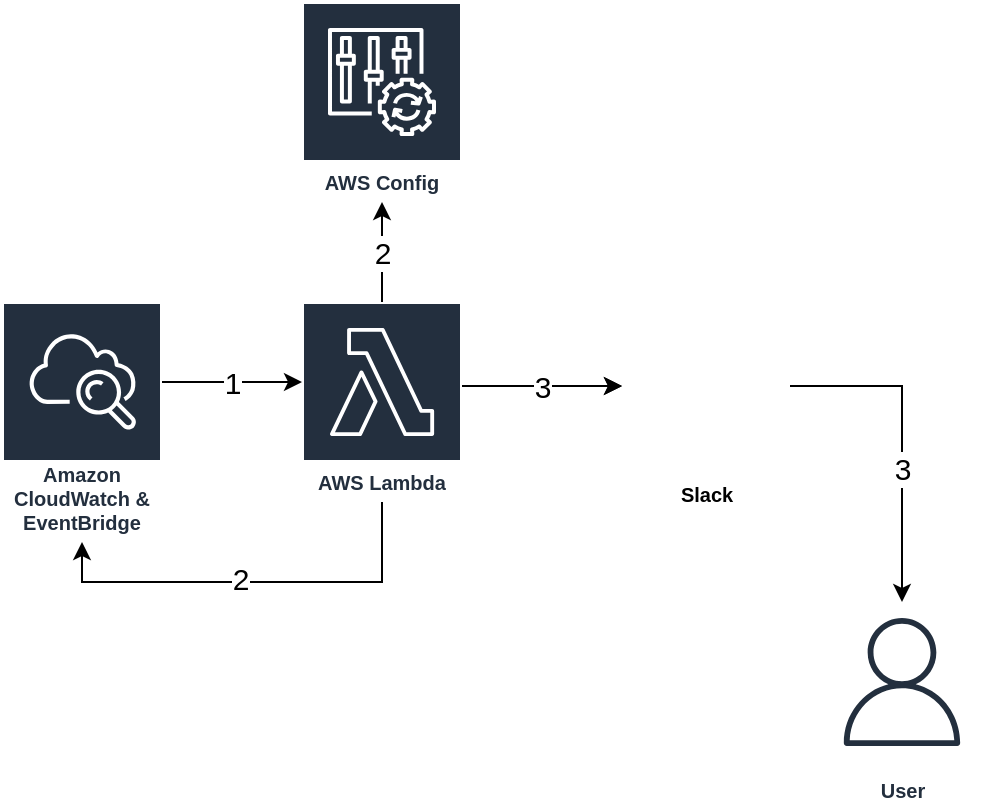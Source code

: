 <mxfile version="13.8.2" type="device"><diagram id="b-jy301zKH-mHT2R7b2T" name="Page-1"><mxGraphModel dx="946" dy="518" grid="1" gridSize="10" guides="1" tooltips="1" connect="1" arrows="1" fold="1" page="1" pageScale="1" pageWidth="827" pageHeight="1169" math="0" shadow="0"><root><mxCell id="0"/><mxCell id="1" parent="0"/><mxCell id="PTp1e4wCcJD--tnBEITa-4" value="4" style="edgeStyle=orthogonalEdgeStyle;rounded=0;orthogonalLoop=1;jettySize=auto;html=1;startArrow=none;startFill=0;fontSize=15;entryX=0;entryY=0.5;entryDx=0;entryDy=0;fontStyle=0" parent="1" source="PTp1e4wCcJD--tnBEITa-5" target="PTp1e4wCcJD--tnBEITa-20" edge="1"><mxGeometry relative="1" as="geometry"><mxPoint x="520" y="290" as="targetPoint"/><Array as="points"><mxPoint x="450" y="282"/><mxPoint x="450" y="282"/></Array></mxGeometry></mxCell><mxCell id="PTp1e4wCcJD--tnBEITa-5" value="AWS Lambda" style="outlineConnect=0;fontColor=#232F3E;gradientColor=none;strokeColor=#ffffff;fillColor=#232F3E;dashed=0;verticalLabelPosition=middle;verticalAlign=bottom;align=center;html=1;whiteSpace=wrap;fontSize=10;fontStyle=1;spacing=3;shape=mxgraph.aws4.productIcon;prIcon=mxgraph.aws4.lambda;" parent="1" vertex="1"><mxGeometry x="350" y="240" width="80" height="100" as="geometry"/></mxCell><mxCell id="PTp1e4wCcJD--tnBEITa-20" value="&lt;font size=&quot;1&quot; color=&quot;#000000&quot;&gt;&lt;b style=&quot;background-color: rgb(255 , 255 , 255)&quot;&gt;Slack&lt;/b&gt;&lt;/font&gt;" style="shape=image;html=1;verticalAlign=top;verticalLabelPosition=bottom;labelBackgroundColor=#ffffff;imageAspect=0;aspect=fixed;image=https://cdn2.iconfinder.com/data/icons/social-media-2189/48/29-Slack-128.png;fontSize=10;" parent="1" vertex="1"><mxGeometry x="510" y="240" width="84" height="84" as="geometry"/></mxCell><mxCell id="1GlIqWWWil9oJE-wBk9_-4" value="3" style="edgeStyle=orthogonalEdgeStyle;rounded=0;orthogonalLoop=1;jettySize=auto;html=1;startArrow=none;startFill=0;fontSize=15;entryX=0;entryY=0.5;entryDx=0;entryDy=0;" parent="1" source="1GlIqWWWil9oJE-wBk9_-5" target="1GlIqWWWil9oJE-wBk9_-20" edge="1"><mxGeometry relative="1" as="geometry"><mxPoint x="520" y="290" as="targetPoint"/><Array as="points"><mxPoint x="450" y="282"/><mxPoint x="450" y="282"/></Array></mxGeometry></mxCell><mxCell id="1GlIqWWWil9oJE-wBk9_-37" value="2" style="edgeStyle=orthogonalEdgeStyle;rounded=0;orthogonalLoop=1;jettySize=auto;html=1;fontSize=15;" parent="1" source="1GlIqWWWil9oJE-wBk9_-5" target="1GlIqWWWil9oJE-wBk9_-25" edge="1"><mxGeometry relative="1" as="geometry"/></mxCell><mxCell id="8y-Mah7Ir_fX65q7Fv0d-1" style="edgeStyle=orthogonalEdgeStyle;rounded=0;orthogonalLoop=1;jettySize=auto;html=1;fontStyle=1" edge="1" parent="1" source="1GlIqWWWil9oJE-wBk9_-5" target="1GlIqWWWil9oJE-wBk9_-8"><mxGeometry relative="1" as="geometry"><Array as="points"><mxPoint x="390" y="380"/><mxPoint x="240" y="380"/></Array></mxGeometry></mxCell><mxCell id="8y-Mah7Ir_fX65q7Fv0d-2" value="&lt;font style=&quot;font-size: 15px&quot;&gt;&lt;span style=&quot;font-weight: normal&quot;&gt;2&lt;/span&gt;&lt;/font&gt;" style="edgeLabel;html=1;align=center;verticalAlign=middle;resizable=0;points=[];fontStyle=1" vertex="1" connectable="0" parent="8y-Mah7Ir_fX65q7Fv0d-1"><mxGeometry x="0.057" y="-2" relative="1" as="geometry"><mxPoint as="offset"/></mxGeometry></mxCell><mxCell id="1GlIqWWWil9oJE-wBk9_-5" value="AWS Lambda" style="outlineConnect=0;fontColor=#232F3E;gradientColor=none;strokeColor=#ffffff;fillColor=#232F3E;dashed=0;verticalLabelPosition=middle;verticalAlign=bottom;align=center;html=1;whiteSpace=wrap;fontSize=10;fontStyle=1;spacing=3;shape=mxgraph.aws4.productIcon;prIcon=mxgraph.aws4.lambda;" parent="1" vertex="1"><mxGeometry x="350" y="240" width="80" height="100" as="geometry"/></mxCell><mxCell id="1GlIqWWWil9oJE-wBk9_-36" value="1" style="edgeStyle=orthogonalEdgeStyle;rounded=0;orthogonalLoop=1;jettySize=auto;html=1;fontSize=15;" parent="1" source="1GlIqWWWil9oJE-wBk9_-8" target="1GlIqWWWil9oJE-wBk9_-5" edge="1"><mxGeometry relative="1" as="geometry"><mxPoint x="320" y="290" as="targetPoint"/><Array as="points"><mxPoint x="330" y="280"/><mxPoint x="330" y="280"/></Array></mxGeometry></mxCell><mxCell id="1GlIqWWWil9oJE-wBk9_-8" value="Amazon CloudWatch &amp;amp; EventBridge" style="outlineConnect=0;fontColor=#232F3E;gradientColor=none;strokeColor=#ffffff;fillColor=#232F3E;dashed=0;verticalLabelPosition=middle;verticalAlign=bottom;align=center;html=1;whiteSpace=wrap;fontSize=10;fontStyle=1;spacing=3;shape=mxgraph.aws4.productIcon;prIcon=mxgraph.aws4.cloudwatch;" parent="1" vertex="1"><mxGeometry x="200" y="240" width="80" height="120" as="geometry"/></mxCell><mxCell id="1GlIqWWWil9oJE-wBk9_-18" style="edgeStyle=orthogonalEdgeStyle;rounded=0;orthogonalLoop=1;jettySize=auto;html=1;startArrow=none;startFill=0;fontSize=15;" parent="1" source="1GlIqWWWil9oJE-wBk9_-20" target="1GlIqWWWil9oJE-wBk9_-23" edge="1"><mxGeometry relative="1" as="geometry"/></mxCell><mxCell id="1GlIqWWWil9oJE-wBk9_-38" value="3" style="edgeLabel;html=1;align=center;verticalAlign=middle;resizable=0;points=[];fontSize=15;" parent="1GlIqWWWil9oJE-wBk9_-18" vertex="1" connectable="0"><mxGeometry x="0.183" relative="1" as="geometry"><mxPoint as="offset"/></mxGeometry></mxCell><mxCell id="1GlIqWWWil9oJE-wBk9_-20" value="&lt;font size=&quot;1&quot; color=&quot;#000000&quot;&gt;&lt;b style=&quot;background-color: rgb(255 , 255 , 255)&quot;&gt;Slack&lt;/b&gt;&lt;/font&gt;" style="shape=image;html=1;verticalAlign=top;verticalLabelPosition=bottom;labelBackgroundColor=#ffffff;imageAspect=0;aspect=fixed;image=https://cdn2.iconfinder.com/data/icons/social-media-2189/48/29-Slack-128.png;fontSize=10;" parent="1" vertex="1"><mxGeometry x="510" y="240" width="84" height="84" as="geometry"/></mxCell><mxCell id="1GlIqWWWil9oJE-wBk9_-23" value="&lt;font style=&quot;font-size: 10px&quot;&gt;&lt;b&gt;User&lt;/b&gt;&lt;/font&gt;" style="outlineConnect=0;fontColor=#232F3E;gradientColor=none;strokeColor=#232F3E;fillColor=#ffffff;dashed=0;verticalLabelPosition=bottom;verticalAlign=top;align=center;html=1;fontSize=12;fontStyle=0;aspect=fixed;shape=mxgraph.aws4.resourceIcon;resIcon=mxgraph.aws4.user;" parent="1" vertex="1"><mxGeometry x="610" y="390" width="80" height="80" as="geometry"/></mxCell><mxCell id="1GlIqWWWil9oJE-wBk9_-25" value="AWS Config" style="outlineConnect=0;fontColor=#232F3E;gradientColor=none;strokeColor=#ffffff;fillColor=#232F3E;dashed=0;verticalLabelPosition=middle;verticalAlign=bottom;align=center;html=1;whiteSpace=wrap;fontSize=10;fontStyle=1;spacing=3;shape=mxgraph.aws4.productIcon;prIcon=mxgraph.aws4.config;" parent="1" vertex="1"><mxGeometry x="350" y="90" width="80" height="100" as="geometry"/></mxCell></root></mxGraphModel></diagram></mxfile>